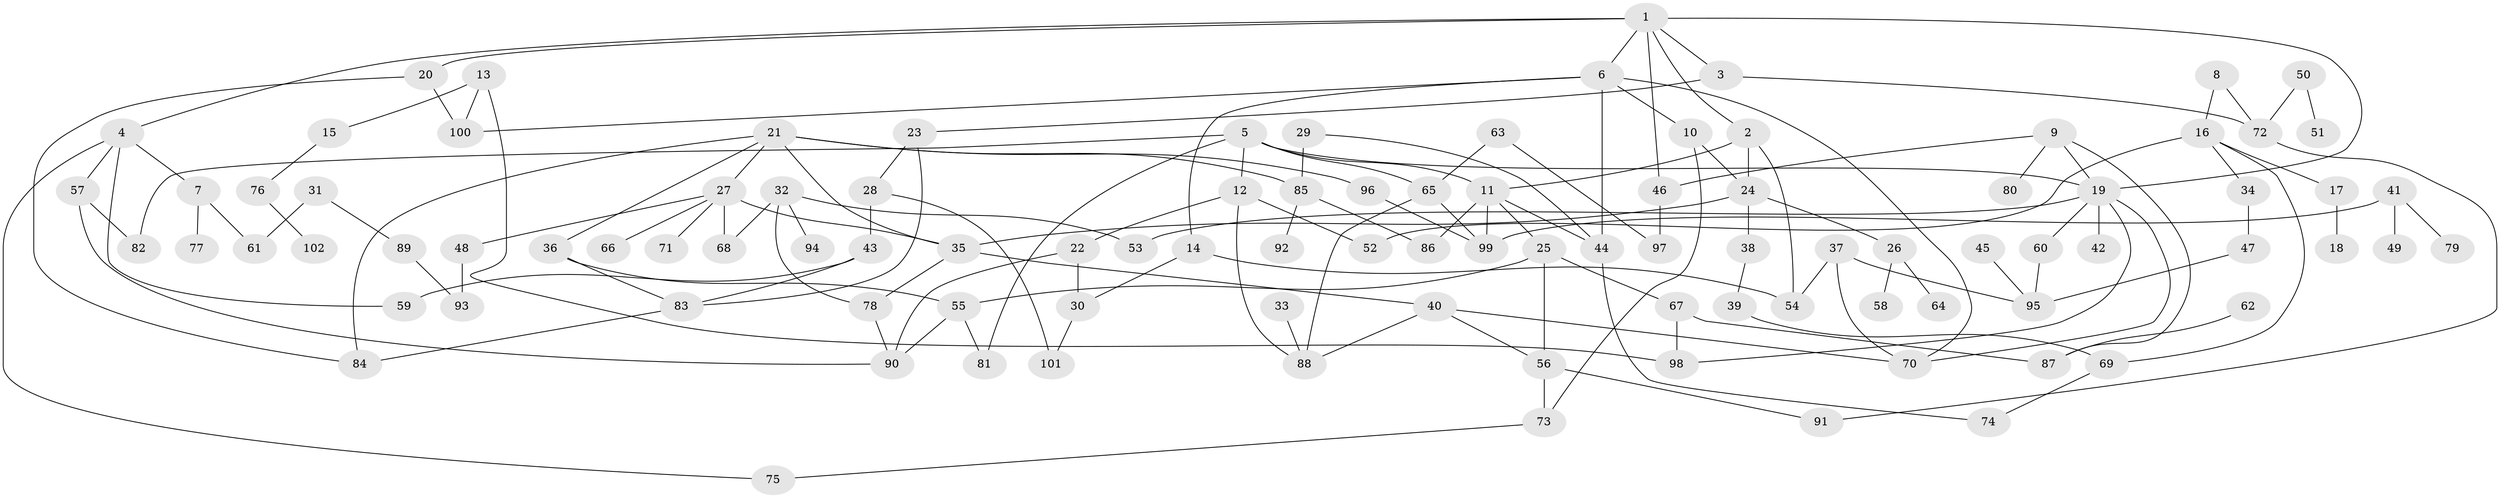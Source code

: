 // original degree distribution, {9: 0.006896551724137931, 7: 0.020689655172413793, 5: 0.05517241379310345, 4: 0.13793103448275862, 3: 0.18620689655172415, 6: 0.020689655172413793, 2: 0.3448275862068966, 1: 0.22758620689655173}
// Generated by graph-tools (version 1.1) at 2025/36/03/04/25 23:36:07]
// undirected, 102 vertices, 146 edges
graph export_dot {
  node [color=gray90,style=filled];
  1;
  2;
  3;
  4;
  5;
  6;
  7;
  8;
  9;
  10;
  11;
  12;
  13;
  14;
  15;
  16;
  17;
  18;
  19;
  20;
  21;
  22;
  23;
  24;
  25;
  26;
  27;
  28;
  29;
  30;
  31;
  32;
  33;
  34;
  35;
  36;
  37;
  38;
  39;
  40;
  41;
  42;
  43;
  44;
  45;
  46;
  47;
  48;
  49;
  50;
  51;
  52;
  53;
  54;
  55;
  56;
  57;
  58;
  59;
  60;
  61;
  62;
  63;
  64;
  65;
  66;
  67;
  68;
  69;
  70;
  71;
  72;
  73;
  74;
  75;
  76;
  77;
  78;
  79;
  80;
  81;
  82;
  83;
  84;
  85;
  86;
  87;
  88;
  89;
  90;
  91;
  92;
  93;
  94;
  95;
  96;
  97;
  98;
  99;
  100;
  101;
  102;
  1 -- 2 [weight=1.0];
  1 -- 3 [weight=1.0];
  1 -- 4 [weight=1.0];
  1 -- 6 [weight=1.0];
  1 -- 19 [weight=1.0];
  1 -- 20 [weight=1.0];
  1 -- 46 [weight=1.0];
  2 -- 11 [weight=1.0];
  2 -- 24 [weight=1.0];
  2 -- 54 [weight=1.0];
  3 -- 23 [weight=1.0];
  3 -- 72 [weight=1.0];
  4 -- 7 [weight=1.0];
  4 -- 57 [weight=1.0];
  4 -- 59 [weight=1.0];
  4 -- 75 [weight=1.0];
  5 -- 11 [weight=1.0];
  5 -- 12 [weight=1.0];
  5 -- 19 [weight=1.0];
  5 -- 65 [weight=1.0];
  5 -- 81 [weight=1.0];
  5 -- 82 [weight=1.0];
  6 -- 10 [weight=1.0];
  6 -- 14 [weight=1.0];
  6 -- 44 [weight=1.0];
  6 -- 70 [weight=1.0];
  6 -- 100 [weight=1.0];
  7 -- 61 [weight=2.0];
  7 -- 77 [weight=1.0];
  8 -- 16 [weight=1.0];
  8 -- 72 [weight=1.0];
  9 -- 19 [weight=1.0];
  9 -- 46 [weight=1.0];
  9 -- 80 [weight=1.0];
  9 -- 87 [weight=1.0];
  10 -- 24 [weight=1.0];
  10 -- 73 [weight=1.0];
  11 -- 25 [weight=1.0];
  11 -- 44 [weight=1.0];
  11 -- 86 [weight=1.0];
  11 -- 99 [weight=1.0];
  12 -- 22 [weight=1.0];
  12 -- 52 [weight=1.0];
  12 -- 88 [weight=1.0];
  13 -- 15 [weight=1.0];
  13 -- 98 [weight=1.0];
  13 -- 100 [weight=1.0];
  14 -- 30 [weight=1.0];
  14 -- 54 [weight=1.0];
  15 -- 76 [weight=1.0];
  16 -- 17 [weight=1.0];
  16 -- 34 [weight=1.0];
  16 -- 52 [weight=1.0];
  16 -- 69 [weight=1.0];
  17 -- 18 [weight=1.0];
  19 -- 42 [weight=1.0];
  19 -- 53 [weight=1.0];
  19 -- 60 [weight=1.0];
  19 -- 70 [weight=1.0];
  19 -- 98 [weight=1.0];
  20 -- 84 [weight=1.0];
  20 -- 100 [weight=1.0];
  21 -- 27 [weight=1.0];
  21 -- 35 [weight=1.0];
  21 -- 36 [weight=1.0];
  21 -- 84 [weight=1.0];
  21 -- 85 [weight=1.0];
  21 -- 96 [weight=1.0];
  22 -- 30 [weight=1.0];
  22 -- 90 [weight=1.0];
  23 -- 28 [weight=1.0];
  23 -- 83 [weight=1.0];
  24 -- 26 [weight=1.0];
  24 -- 35 [weight=1.0];
  24 -- 38 [weight=1.0];
  25 -- 55 [weight=1.0];
  25 -- 56 [weight=1.0];
  25 -- 67 [weight=1.0];
  26 -- 58 [weight=1.0];
  26 -- 64 [weight=1.0];
  27 -- 35 [weight=2.0];
  27 -- 48 [weight=1.0];
  27 -- 66 [weight=1.0];
  27 -- 68 [weight=1.0];
  27 -- 71 [weight=1.0];
  28 -- 43 [weight=1.0];
  28 -- 101 [weight=1.0];
  29 -- 44 [weight=1.0];
  29 -- 85 [weight=1.0];
  30 -- 101 [weight=1.0];
  31 -- 61 [weight=1.0];
  31 -- 89 [weight=1.0];
  32 -- 53 [weight=1.0];
  32 -- 68 [weight=1.0];
  32 -- 78 [weight=1.0];
  32 -- 94 [weight=1.0];
  33 -- 88 [weight=1.0];
  34 -- 47 [weight=1.0];
  35 -- 40 [weight=1.0];
  35 -- 78 [weight=1.0];
  36 -- 55 [weight=1.0];
  36 -- 83 [weight=1.0];
  37 -- 54 [weight=1.0];
  37 -- 70 [weight=1.0];
  37 -- 95 [weight=1.0];
  38 -- 39 [weight=1.0];
  39 -- 69 [weight=1.0];
  40 -- 56 [weight=1.0];
  40 -- 70 [weight=1.0];
  40 -- 88 [weight=1.0];
  41 -- 49 [weight=1.0];
  41 -- 79 [weight=1.0];
  41 -- 99 [weight=1.0];
  43 -- 59 [weight=1.0];
  43 -- 83 [weight=1.0];
  44 -- 74 [weight=1.0];
  45 -- 95 [weight=1.0];
  46 -- 97 [weight=1.0];
  47 -- 95 [weight=1.0];
  48 -- 93 [weight=1.0];
  50 -- 51 [weight=1.0];
  50 -- 72 [weight=1.0];
  55 -- 81 [weight=1.0];
  55 -- 90 [weight=1.0];
  56 -- 73 [weight=1.0];
  56 -- 91 [weight=1.0];
  57 -- 82 [weight=1.0];
  57 -- 90 [weight=1.0];
  60 -- 95 [weight=1.0];
  62 -- 87 [weight=1.0];
  63 -- 65 [weight=1.0];
  63 -- 97 [weight=1.0];
  65 -- 88 [weight=1.0];
  65 -- 99 [weight=1.0];
  67 -- 87 [weight=1.0];
  67 -- 98 [weight=1.0];
  69 -- 74 [weight=1.0];
  72 -- 91 [weight=1.0];
  73 -- 75 [weight=1.0];
  76 -- 102 [weight=1.0];
  78 -- 90 [weight=1.0];
  83 -- 84 [weight=1.0];
  85 -- 86 [weight=1.0];
  85 -- 92 [weight=1.0];
  89 -- 93 [weight=1.0];
  96 -- 99 [weight=1.0];
}
